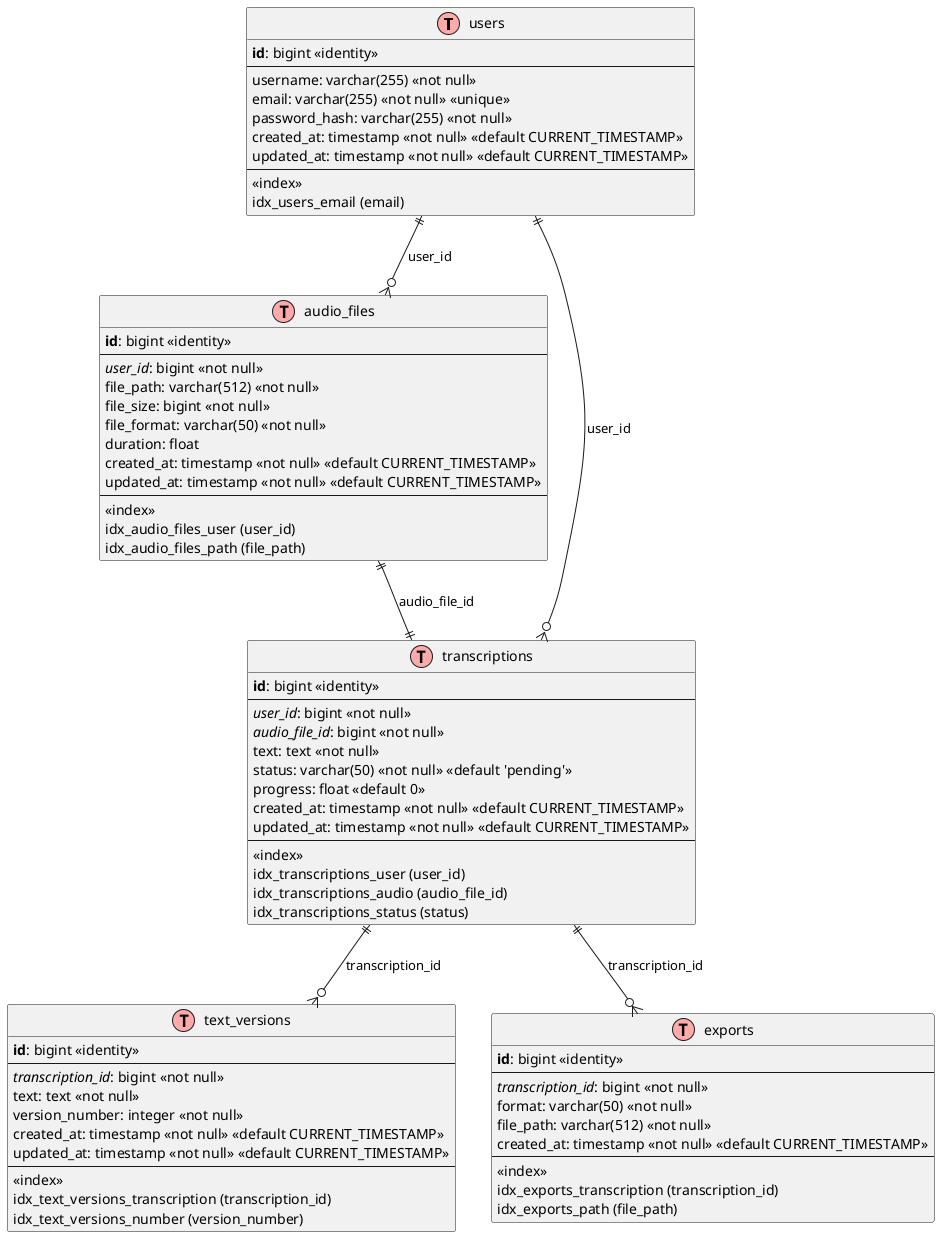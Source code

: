 @startuml Physical Database Model

!define TABLE(name,desc) class name as "desc" << (T,#FFAAAA) >>
!define PRIMARY_KEY(x) <b>x</b>
!define FOREIGN_KEY(x) <i>x</i>

TABLE(users, "users") {
  PRIMARY_KEY(id): bigint <<identity>>
  --
  username: varchar(255) <<not null>>
  email: varchar(255) <<not null>> <<unique>>
  password_hash: varchar(255) <<not null>>
  created_at: timestamp <<not null>> <<default CURRENT_TIMESTAMP>>
  updated_at: timestamp <<not null>> <<default CURRENT_TIMESTAMP>>
  --
  <<index>>
  idx_users_email (email)
}

TABLE(audio_files, "audio_files") {
  PRIMARY_KEY(id): bigint <<identity>>
  --
  FOREIGN_KEY(user_id): bigint <<not null>>
  file_path: varchar(512) <<not null>>
  file_size: bigint <<not null>>
  file_format: varchar(50) <<not null>>
  duration: float
  created_at: timestamp <<not null>> <<default CURRENT_TIMESTAMP>>
  updated_at: timestamp <<not null>> <<default CURRENT_TIMESTAMP>>
  --
  <<index>>
  idx_audio_files_user (user_id)
  idx_audio_files_path (file_path)
}

TABLE(transcriptions, "transcriptions") {
  PRIMARY_KEY(id): bigint <<identity>>
  --
  FOREIGN_KEY(user_id): bigint <<not null>>
  FOREIGN_KEY(audio_file_id): bigint <<not null>>
  text: text <<not null>>
  status: varchar(50) <<not null>> <<default 'pending'>>
  progress: float <<default 0>>
  created_at: timestamp <<not null>> <<default CURRENT_TIMESTAMP>>
  updated_at: timestamp <<not null>> <<default CURRENT_TIMESTAMP>>
  --
  <<index>>
  idx_transcriptions_user (user_id)
  idx_transcriptions_audio (audio_file_id)
  idx_transcriptions_status (status)
}

TABLE(text_versions, "text_versions") {
  PRIMARY_KEY(id): bigint <<identity>>
  --
  FOREIGN_KEY(transcription_id): bigint <<not null>>
  text: text <<not null>>
  version_number: integer <<not null>>
  created_at: timestamp <<not null>> <<default CURRENT_TIMESTAMP>>
  updated_at: timestamp <<not null>> <<default CURRENT_TIMESTAMP>>
  --
  <<index>>
  idx_text_versions_transcription (transcription_id)
  idx_text_versions_number (version_number)
}

TABLE(exports, "exports") {
  PRIMARY_KEY(id): bigint <<identity>>
  --
  FOREIGN_KEY(transcription_id): bigint <<not null>>
  format: varchar(50) <<not null>>
  file_path: varchar(512) <<not null>>
  created_at: timestamp <<not null>> <<default CURRENT_TIMESTAMP>>
  --
  <<index>>
  idx_exports_transcription (transcription_id)
  idx_exports_path (file_path)
}

users ||--o{ audio_files : "user_id"
users ||--o{ transcriptions : "user_id"
audio_files ||--|| transcriptions : "audio_file_id"
transcriptions ||--o{ text_versions : "transcription_id"
transcriptions ||--o{ exports : "transcription_id"

@enduml 